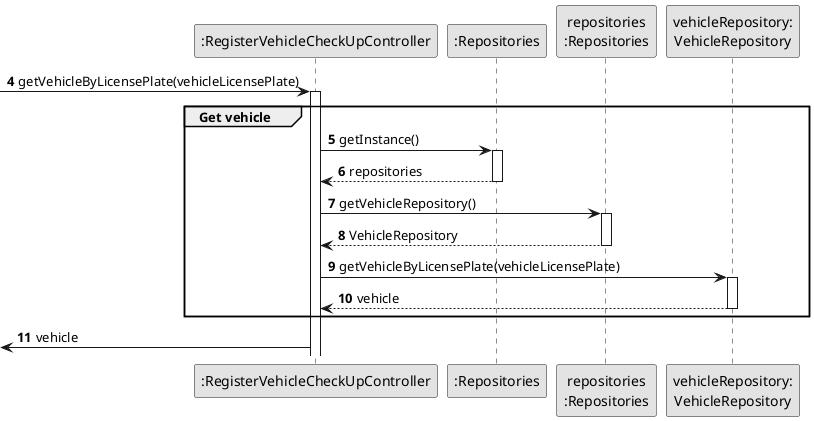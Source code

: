 @startuml
skinparam monochrome true
skinparam packageStyle rectangle
skinparam shadowing false

participant ":RegisterVehicleCheckUpController" as CTRL
participant ":Repositories" as RepositorySingleton
participant "repositories\n:Repositories" as PLAT
participant "vehicleRepository:\nVehicleRepository" as VehicleRepository

autonumber 4

-> CTRL : getVehicleByLicensePlate(vehicleLicensePlate)
activate CTRL
group Get vehicle
CTRL -> RepositorySingleton : getInstance()
activate RepositorySingleton
RepositorySingleton --> CTRL: repositories
deactivate RepositorySingleton

CTRL -> PLAT : getVehicleRepository()
activate PLAT
PLAT --> CTRL: VehicleRepository
deactivate PLAT

CTRL -> VehicleRepository : getVehicleByLicensePlate(vehicleLicensePlate)
activate VehicleRepository
VehicleRepository --> CTRL: vehicle
deactivate VehicleRepository
end
<- CTRL  : vehicle


@enduml